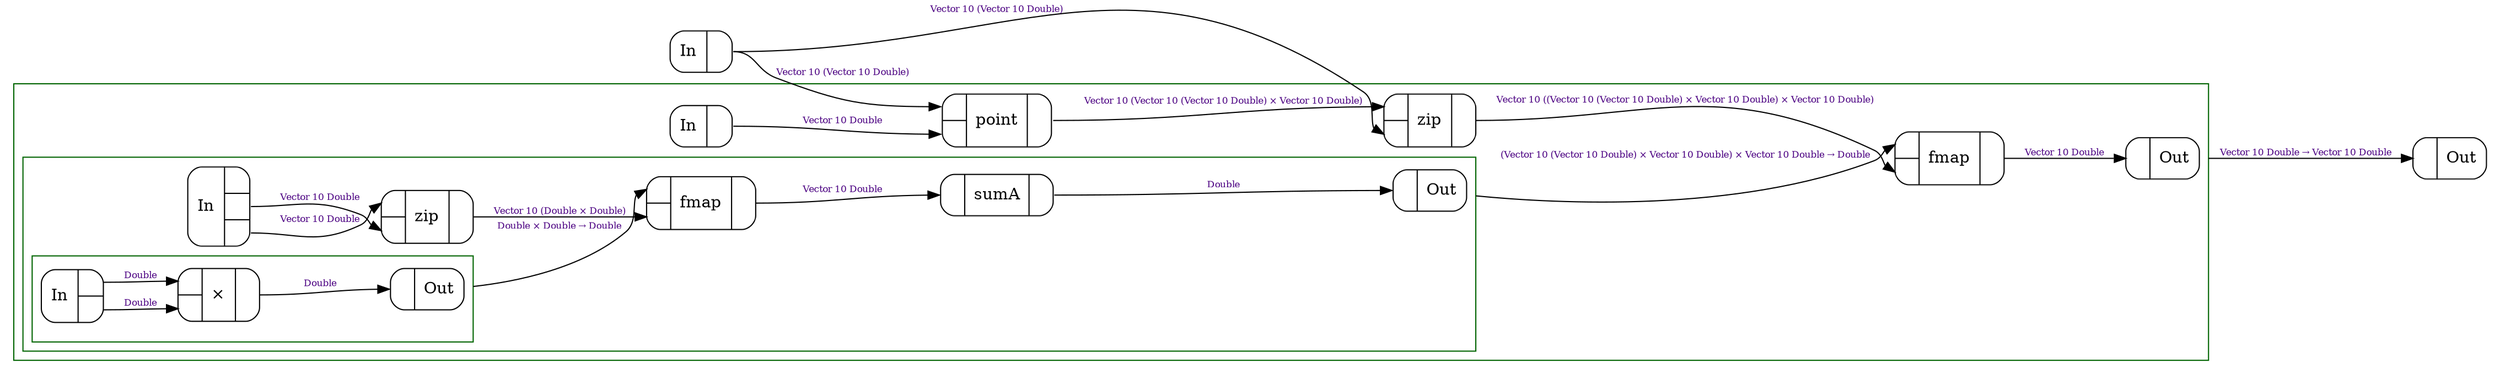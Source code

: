 digraph linear {
  margin=0
  compound=true
  rankdir=LR
  node [shape=Mrecord]
  edge [fontsize=8,fontcolor=indigo]
  bgcolor=transparent
  nslimit=20
  subgraph clusterc0 { label=""; color=white; margin=0; c0 [label="{In|{<Out0>}}"] }
  subgraph cluster_24 {
    margin=8
    fontsize=20
    labeljust=r
    color=DarkGreen
    subgraph clusterc1 { label=""; color=white; margin=0; c1 [label="{In|{<Out0>}}"] }
    subgraph clusterc23 { label=""; color=white; margin=0; c23 [label="{{<In0>}|Out}"] }
    subgraph cluster_21 {
      margin=8
      fontsize=20
      labeljust=r
      color=DarkGreen
      subgraph clusterc4 { label=""; color=white; margin=0; c4 [label="{In|{<Out0>|<Out1>|<Out2>}}"] }
      subgraph clusterc20 { label=""; color=white; margin=0; c20 [label="{{<In0>}|Out}"] }
      subgraph cluster_17 {
        margin=8
        fontsize=20
        labeljust=r
        color=DarkGreen
        c15 [label="{{<In0>|<In1>}|\×|{<Out0>}}"]
        c10 [label="{In|{<Out0>|<Out1>}}"]
        c16 [label="{{<In0>}|Out}"]
        c10:Out0 -> c15:In0 [label="Double"]
        c10:Out1 -> c15:In1 [label="Double"]
        c15:Out0 -> c16:In0 [label="Double"]
      }
      subgraph clusterc18 { label=""; color=white; margin=0; c18 [label="{{<In0>|<In1>}|fmap|{<Out0>}}"] }
      subgraph clusterc19 { label=""; color=white; margin=0; c19 [label="{{<In0>}|sumA|{<Out0>}}"] }
      subgraph clusterc9 { label=""; color=white; margin=0; c9 [label="{{<In0>|<In1>}|zip|{<Out0>}}"] }
      c19:Out0 -> c20:In0 [label="Double"]
      c16 -> c18:In0 [ltail=cluster_17,label="Double × Double → Double"]
      c9:Out0 -> c18:In1 [label="Vector 10 (Double × Double)"]
      c18:Out0 -> c19:In0 [label="Vector 10 Double"]
      c4:Out2 -> c9:In0 [label="Vector 10 Double"]
      c4:Out1 -> c9:In1 [label="Vector 10 Double"]
    }
    subgraph clusterc22 { label=""; color=white; margin=0; c22 [label="{{<In0>|<In1>}|fmap|{<Out0>}}"] }
    subgraph clusterc2 { label=""; color=white; margin=0; c2 [label="{{<In0>|<In1>}|point|{<Out0>}}"] }
    subgraph clusterc3 { label=""; color=white; margin=0; c3 [label="{{<In0>|<In1>}|zip|{<Out0>}}"] }
    c22:Out0 -> c23:In0 [label="Vector 10 Double"]
    c20 -> c22:In0 [ltail=cluster_21,label="(Vector 10 (Vector 10 Double) × Vector 10 Double) × Vector 10 Double → Double"]
    c3:Out0 -> c22:In1 [label="Vector 10 ((Vector 10 (Vector 10 Double) × Vector 10 Double) × Vector 10 Double)"]
    c0:Out0 -> c2:In0 [label="Vector 10 (Vector 10 Double)"]
    c1:Out0 -> c2:In1 [label="Vector 10 Double"]
    c2:Out0 -> c3:In0 [label="Vector 10 (Vector 10 (Vector 10 Double) × Vector 10 Double)"]
    c0:Out0 -> c3:In1 [label="Vector 10 (Vector 10 Double)"]
  }
  subgraph clusterc25 { label=""; color=white; margin=0; c25 [label="{{<In0>}|Out}"] }
  c23 -> c25:In0 [ltail=cluster_24,label="Vector 10 Double → Vector 10 Double"]
}
